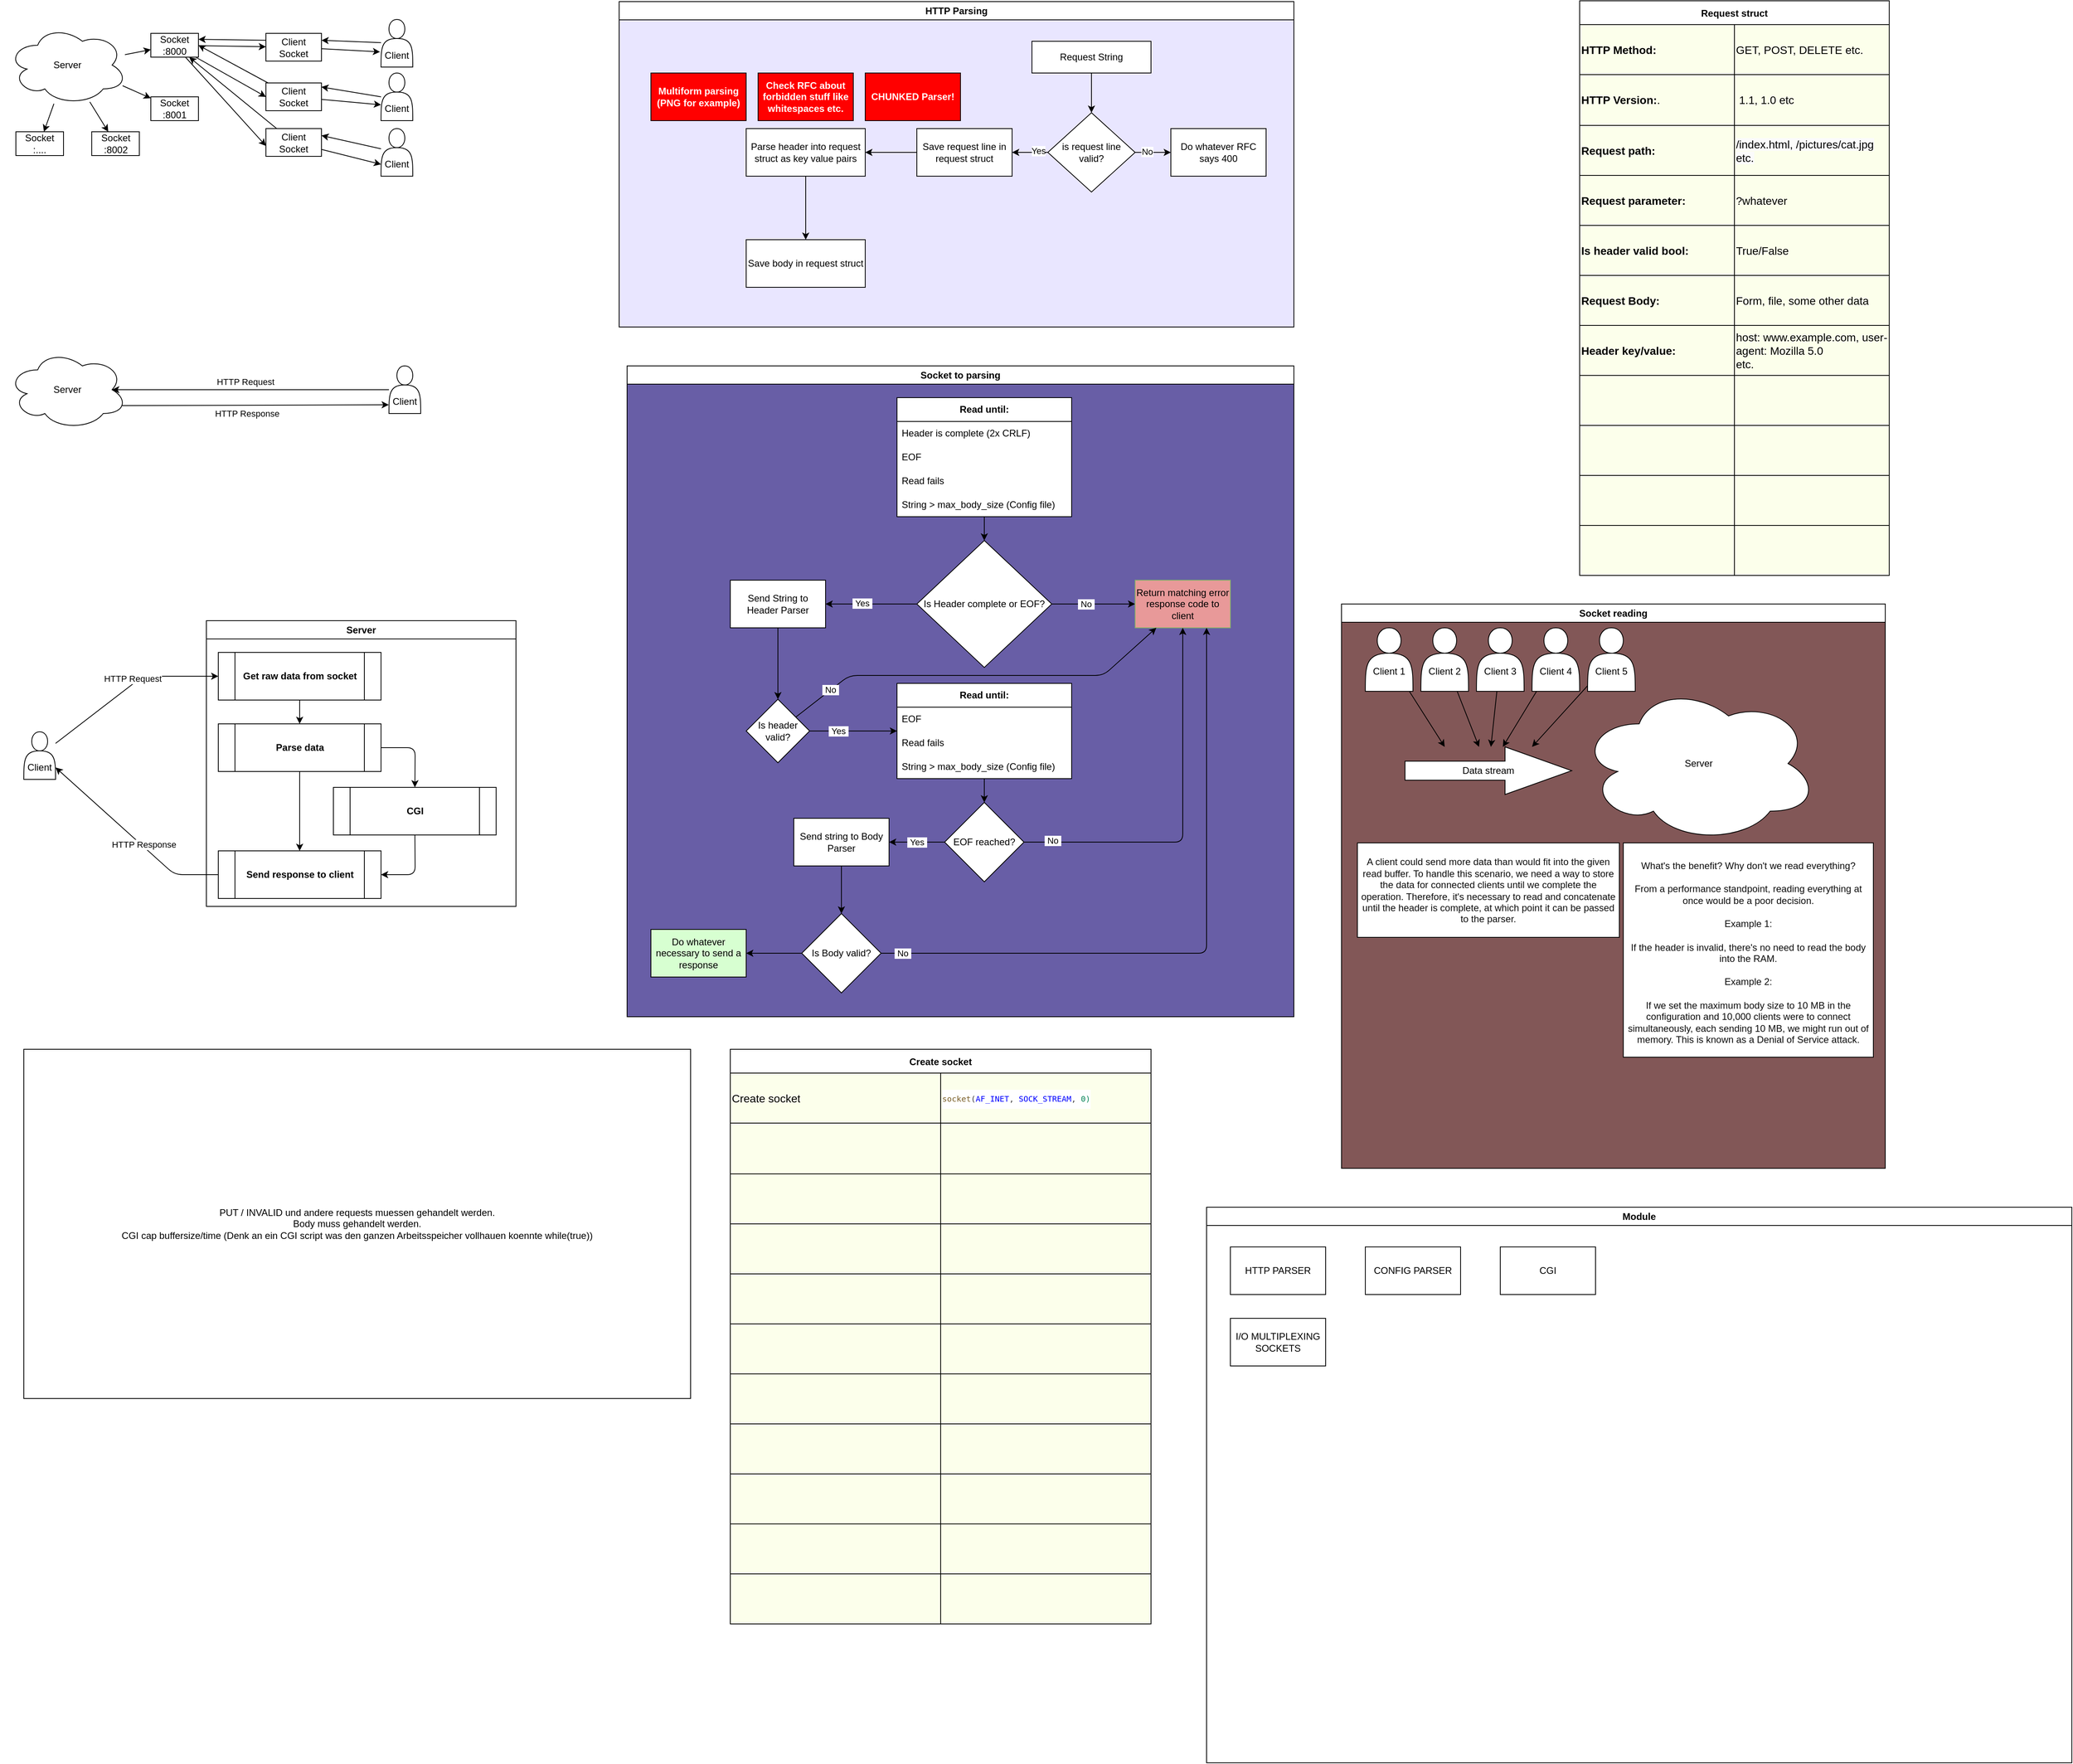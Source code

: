 <mxfile>
    <diagram id="tm-Q9Mv3Nz5z3LRHxRc2" name="Page-1">
        <mxGraphModel dx="5065" dy="2835" grid="1" gridSize="10" guides="1" tooltips="1" connect="1" arrows="1" fold="1" page="1" pageScale="1" pageWidth="850" pageHeight="1100" math="0" shadow="0">
            <root>
                <mxCell id="0"/>
                <mxCell id="1" parent="0"/>
                <mxCell id="5" value="" style="edgeStyle=none;html=1;" parent="1" source="2" target="4" edge="1">
                    <mxGeometry relative="1" as="geometry"/>
                </mxCell>
                <mxCell id="2" value="Server" style="ellipse;shape=cloud;whiteSpace=wrap;html=1;" parent="1" vertex="1">
                    <mxGeometry x="90" y="-979" width="150" height="100" as="geometry"/>
                </mxCell>
                <mxCell id="7" value="" style="edgeStyle=none;html=1;" parent="1" source="4" target="6" edge="1">
                    <mxGeometry relative="1" as="geometry"/>
                </mxCell>
                <mxCell id="22" style="edgeStyle=none;html=1;entryX=0;entryY=0.5;entryDx=0;entryDy=0;" parent="1" source="4" target="12" edge="1">
                    <mxGeometry relative="1" as="geometry"/>
                </mxCell>
                <mxCell id="23" style="edgeStyle=none;html=1;entryX=0.001;entryY=0.625;entryDx=0;entryDy=0;entryPerimeter=0;" parent="1" source="4" target="15" edge="1">
                    <mxGeometry relative="1" as="geometry"/>
                </mxCell>
                <mxCell id="4" value="Socket&lt;br&gt;:8000" style="whiteSpace=wrap;html=1;" parent="1" vertex="1">
                    <mxGeometry x="270" y="-969" width="60" height="30" as="geometry"/>
                </mxCell>
                <mxCell id="20" style="edgeStyle=none;html=1;entryX=1;entryY=0.25;entryDx=0;entryDy=0;exitX=0;exitY=0.25;exitDx=0;exitDy=0;" parent="1" source="6" target="4" edge="1">
                    <mxGeometry relative="1" as="geometry"/>
                </mxCell>
                <mxCell id="24" style="edgeStyle=none;html=1;entryX=-0.032;entryY=0.681;entryDx=0;entryDy=0;entryPerimeter=0;" parent="1" source="6" target="10" edge="1">
                    <mxGeometry relative="1" as="geometry"/>
                </mxCell>
                <mxCell id="6" value="Client Socket" style="whiteSpace=wrap;html=1;" parent="1" vertex="1">
                    <mxGeometry x="415" y="-969" width="70" height="35" as="geometry"/>
                </mxCell>
                <mxCell id="11" style="edgeStyle=none;html=1;entryX=1;entryY=0.25;entryDx=0;entryDy=0;" parent="1" source="10" target="6" edge="1">
                    <mxGeometry relative="1" as="geometry"/>
                </mxCell>
                <mxCell id="10" value="&lt;br&gt;&lt;br&gt;Client" style="shape=actor;whiteSpace=wrap;html=1;" parent="1" vertex="1">
                    <mxGeometry x="560" y="-986.5" width="40" height="60" as="geometry"/>
                </mxCell>
                <mxCell id="18" style="edgeStyle=none;html=1;entryX=1;entryY=0.5;entryDx=0;entryDy=0;" parent="1" source="12" target="4" edge="1">
                    <mxGeometry relative="1" as="geometry"/>
                </mxCell>
                <mxCell id="25" value="" style="edgeStyle=none;html=1;entryX=0;entryY=0.667;entryDx=0;entryDy=0;entryPerimeter=0;" parent="1" source="12" target="14" edge="1">
                    <mxGeometry relative="1" as="geometry"/>
                </mxCell>
                <mxCell id="12" value="Client Socket" style="whiteSpace=wrap;html=1;" parent="1" vertex="1">
                    <mxGeometry x="415" y="-906.5" width="70" height="35" as="geometry"/>
                </mxCell>
                <mxCell id="13" style="edgeStyle=none;html=1;entryX=0.997;entryY=0.144;entryDx=0;entryDy=0;entryPerimeter=0;" parent="1" target="12" edge="1">
                    <mxGeometry relative="1" as="geometry">
                        <mxPoint x="560" y="-889" as="sourcePoint"/>
                    </mxGeometry>
                </mxCell>
                <mxCell id="14" value="&lt;br&gt;&lt;br&gt;Client" style="shape=actor;whiteSpace=wrap;html=1;" parent="1" vertex="1">
                    <mxGeometry x="560" y="-919" width="40" height="60" as="geometry"/>
                </mxCell>
                <mxCell id="19" style="edgeStyle=none;html=1;" parent="1" source="15" target="4" edge="1">
                    <mxGeometry relative="1" as="geometry"/>
                </mxCell>
                <mxCell id="26" style="edgeStyle=none;html=1;entryX=0;entryY=0.75;entryDx=0;entryDy=0;" parent="1" source="15" target="17" edge="1">
                    <mxGeometry relative="1" as="geometry"/>
                </mxCell>
                <mxCell id="15" value="Client Socket" style="whiteSpace=wrap;html=1;" parent="1" vertex="1">
                    <mxGeometry x="415" y="-849" width="70" height="35" as="geometry"/>
                </mxCell>
                <mxCell id="16" style="edgeStyle=none;html=1;entryX=1;entryY=0.25;entryDx=0;entryDy=0;" parent="1" source="17" target="15" edge="1">
                    <mxGeometry relative="1" as="geometry"/>
                </mxCell>
                <mxCell id="17" value="&lt;br&gt;&lt;br&gt;Client" style="shape=actor;whiteSpace=wrap;html=1;" parent="1" vertex="1">
                    <mxGeometry x="560" y="-849" width="40" height="60" as="geometry"/>
                </mxCell>
                <mxCell id="27" value="" style="edgeStyle=none;html=1;exitX=0.963;exitY=0.76;exitDx=0;exitDy=0;exitPerimeter=0;" parent="1" source="2" target="28" edge="1">
                    <mxGeometry relative="1" as="geometry">
                        <mxPoint x="239.999" y="-895.982" as="sourcePoint"/>
                    </mxGeometry>
                </mxCell>
                <mxCell id="28" value="Socket&lt;br&gt;:8001" style="whiteSpace=wrap;html=1;" parent="1" vertex="1">
                    <mxGeometry x="270" y="-889" width="60" height="30" as="geometry"/>
                </mxCell>
                <mxCell id="29" value="" style="edgeStyle=none;html=1;" parent="1" source="2" target="30" edge="1">
                    <mxGeometry relative="1" as="geometry">
                        <mxPoint x="160.0" y="-859" as="sourcePoint"/>
                    </mxGeometry>
                </mxCell>
                <mxCell id="30" value="Socket&lt;br&gt;:8002" style="whiteSpace=wrap;html=1;" parent="1" vertex="1">
                    <mxGeometry x="195.55" y="-845" width="60" height="30" as="geometry"/>
                </mxCell>
                <mxCell id="31" value="" style="edgeStyle=none;html=1;" parent="1" source="2" target="32" edge="1">
                    <mxGeometry relative="1" as="geometry">
                        <mxPoint x="110.002" y="-881.634" as="sourcePoint"/>
                    </mxGeometry>
                </mxCell>
                <mxCell id="32" value="Socket&lt;br&gt;:...." style="whiteSpace=wrap;html=1;" parent="1" vertex="1">
                    <mxGeometry x="100.0" y="-845" width="60" height="30" as="geometry"/>
                </mxCell>
                <mxCell id="35" style="edgeStyle=none;html=1;exitX=0.96;exitY=0.7;exitDx=0;exitDy=0;exitPerimeter=0;entryX=-0.006;entryY=0.817;entryDx=0;entryDy=0;entryPerimeter=0;" parent="1" source="33" target="34" edge="1">
                    <mxGeometry relative="1" as="geometry"/>
                </mxCell>
                <mxCell id="37" value="HTTP Response" style="edgeLabel;html=1;align=center;verticalAlign=middle;resizable=0;points=[];" parent="35" vertex="1" connectable="0">
                    <mxGeometry x="-0.242" y="-1" relative="1" as="geometry">
                        <mxPoint x="29" y="9" as="offset"/>
                    </mxGeometry>
                </mxCell>
                <mxCell id="33" value="Server" style="ellipse;shape=cloud;whiteSpace=wrap;html=1;" parent="1" vertex="1">
                    <mxGeometry x="90" y="-570" width="150" height="100" as="geometry"/>
                </mxCell>
                <mxCell id="36" style="edgeStyle=none;html=1;entryX=0.875;entryY=0.5;entryDx=0;entryDy=0;entryPerimeter=0;" parent="1" source="34" target="33" edge="1">
                    <mxGeometry relative="1" as="geometry">
                        <mxPoint x="250" y="-480" as="targetPoint"/>
                    </mxGeometry>
                </mxCell>
                <mxCell id="38" value="HTTP Request" style="edgeLabel;html=1;align=center;verticalAlign=middle;resizable=0;points=[];" parent="36" vertex="1" connectable="0">
                    <mxGeometry x="0.038" y="-1" relative="1" as="geometry">
                        <mxPoint y="-9" as="offset"/>
                    </mxGeometry>
                </mxCell>
                <mxCell id="34" value="&lt;br&gt;&lt;br&gt;Client" style="shape=actor;whiteSpace=wrap;html=1;" parent="1" vertex="1">
                    <mxGeometry x="570" y="-550" width="40" height="60" as="geometry"/>
                </mxCell>
                <mxCell id="39" value="" style="shape=image;verticalLabelPosition=bottom;labelBackgroundColor=default;verticalAlign=top;aspect=fixed;imageAspect=0;image=https://miro.medium.com/v2/resize:fit:700/1*5QCrgA5LoA8AKR30ce6x5A.png;" parent="1" vertex="1">
                    <mxGeometry x="84.15" y="-449" width="245.85" height="165" as="geometry"/>
                </mxCell>
                <mxCell id="40" value="" style="shape=image;verticalLabelPosition=bottom;labelBackgroundColor=default;verticalAlign=top;aspect=fixed;imageAspect=0;image=https://miro.medium.com/v2/resize:fit:700/1*Yqq-60D9mD4NVuhFd4IoFg.png;" parent="1" vertex="1">
                    <mxGeometry x="80" y="-739" width="275.49" height="169" as="geometry"/>
                </mxCell>
                <mxCell id="41" value="&lt;br&gt;&lt;br&gt;Client" style="shape=actor;whiteSpace=wrap;html=1;" parent="1" vertex="1">
                    <mxGeometry x="110" y="-89" width="40" height="60" as="geometry"/>
                </mxCell>
                <mxCell id="43" style="edgeStyle=none;html=1;" parent="1" source="41" target="52" edge="1">
                    <mxGeometry relative="1" as="geometry">
                        <mxPoint x="584.15" y="-169" as="targetPoint"/>
                        <mxPoint x="932.9" y="-169" as="sourcePoint"/>
                        <Array as="points">
                            <mxPoint x="260" y="-159"/>
                        </Array>
                    </mxGeometry>
                </mxCell>
                <mxCell id="44" value="HTTP Request" style="edgeLabel;html=1;align=center;verticalAlign=middle;resizable=0;points=[];" parent="43" connectable="0" vertex="1">
                    <mxGeometry x="0.038" y="-1" relative="1" as="geometry">
                        <mxPoint y="-9" as="offset"/>
                    </mxGeometry>
                </mxCell>
                <mxCell id="69" style="edgeStyle=none;html=1;entryX=1;entryY=0.75;entryDx=0;entryDy=0;" parent="1" source="55" target="41" edge="1">
                    <mxGeometry relative="1" as="geometry">
                        <mxPoint x="410" y="-44" as="sourcePoint"/>
                        <Array as="points">
                            <mxPoint x="300" y="91"/>
                        </Array>
                    </mxGeometry>
                </mxCell>
                <mxCell id="88" value="HTTP Response" style="edgeLabel;html=1;align=center;verticalAlign=middle;resizable=0;points=[];" parent="69" connectable="0" vertex="1">
                    <mxGeometry x="-0.147" y="-2" relative="1" as="geometry">
                        <mxPoint as="offset"/>
                    </mxGeometry>
                </mxCell>
                <mxCell id="45" value="Server" style="swimlane;whiteSpace=wrap;html=1;" parent="1" vertex="1">
                    <mxGeometry x="340" y="-229" width="390" height="360" as="geometry">
                        <mxRectangle x="280" y="780" width="50" height="30" as="alternateBounds"/>
                    </mxGeometry>
                </mxCell>
                <mxCell id="54" value="" style="edgeStyle=none;html=1;" parent="45" source="52" target="53" edge="1">
                    <mxGeometry relative="1" as="geometry"/>
                </mxCell>
                <mxCell id="52" value="&lt;span style=&quot;font-weight: 700;&quot;&gt;Get raw data from socket&lt;/span&gt;" style="shape=process;whiteSpace=wrap;html=1;backgroundOutline=1;" parent="45" vertex="1">
                    <mxGeometry x="15" y="40" width="205" height="60" as="geometry"/>
                </mxCell>
                <mxCell id="66" style="edgeStyle=none;html=1;" parent="45" source="53" target="61" edge="1">
                    <mxGeometry relative="1" as="geometry">
                        <Array as="points">
                            <mxPoint x="263" y="160"/>
                        </Array>
                    </mxGeometry>
                </mxCell>
                <mxCell id="68" style="edgeStyle=none;html=1;" parent="45" source="53" target="55" edge="1">
                    <mxGeometry relative="1" as="geometry"/>
                </mxCell>
                <mxCell id="53" value="Parse data" style="shape=process;whiteSpace=wrap;html=1;backgroundOutline=1;fontStyle=1" parent="45" vertex="1">
                    <mxGeometry x="15" y="130" width="205" height="60" as="geometry"/>
                </mxCell>
                <mxCell id="55" value="Send response to client" style="shape=process;whiteSpace=wrap;html=1;backgroundOutline=1;fontStyle=1" parent="45" vertex="1">
                    <mxGeometry x="15" y="290" width="205" height="60" as="geometry"/>
                </mxCell>
                <mxCell id="67" style="edgeStyle=none;html=1;" parent="45" source="61" target="55" edge="1">
                    <mxGeometry relative="1" as="geometry">
                        <Array as="points">
                            <mxPoint x="263" y="320"/>
                        </Array>
                    </mxGeometry>
                </mxCell>
                <mxCell id="61" value="CGI" style="shape=process;whiteSpace=wrap;html=1;backgroundOutline=1;fontStyle=1" parent="45" vertex="1">
                    <mxGeometry x="160" y="210" width="205" height="60" as="geometry"/>
                </mxCell>
                <mxCell id="89" value="HTTP Parsing" style="swimlane;whiteSpace=wrap;html=1;fillColor=default;rounded=0;gradientColor=none;swimlaneFillColor=#E9E6FF;" parent="1" vertex="1">
                    <mxGeometry x="860" y="-1009" width="850" height="410" as="geometry"/>
                </mxCell>
                <mxCell id="94" value="" style="edgeStyle=none;html=1;" parent="89" source="90" target="93" edge="1">
                    <mxGeometry relative="1" as="geometry"/>
                </mxCell>
                <mxCell id="90" value="Request String" style="rounded=0;whiteSpace=wrap;html=1;fillColor=default;gradientColor=none;" parent="89" vertex="1">
                    <mxGeometry x="520" y="50" width="150" height="40" as="geometry"/>
                </mxCell>
                <mxCell id="96" value="" style="edgeStyle=none;html=1;" parent="89" source="93" target="95" edge="1">
                    <mxGeometry relative="1" as="geometry"/>
                </mxCell>
                <mxCell id="100" value="Yes" style="edgeLabel;html=1;align=center;verticalAlign=middle;resizable=0;points=[];" parent="96" connectable="0" vertex="1">
                    <mxGeometry x="-0.444" y="-2" relative="1" as="geometry">
                        <mxPoint as="offset"/>
                    </mxGeometry>
                </mxCell>
                <mxCell id="99" value="" style="edgeStyle=none;html=1;" parent="89" source="93" target="98" edge="1">
                    <mxGeometry relative="1" as="geometry"/>
                </mxCell>
                <mxCell id="101" value="No" style="edgeLabel;html=1;align=center;verticalAlign=middle;resizable=0;points=[];" parent="99" connectable="0" vertex="1">
                    <mxGeometry x="-0.356" y="1" relative="1" as="geometry">
                        <mxPoint as="offset"/>
                    </mxGeometry>
                </mxCell>
                <mxCell id="93" value="is request line valid?" style="rhombus;whiteSpace=wrap;html=1;rounded=0;gradientColor=none;" parent="89" vertex="1">
                    <mxGeometry x="540" y="140" width="110" height="100" as="geometry"/>
                </mxCell>
                <mxCell id="109" value="" style="edgeStyle=none;html=1;" parent="89" source="95" target="108" edge="1">
                    <mxGeometry relative="1" as="geometry"/>
                </mxCell>
                <mxCell id="95" value="Save request line in request struct" style="whiteSpace=wrap;html=1;rounded=0;gradientColor=none;" parent="89" vertex="1">
                    <mxGeometry x="375" y="160" width="120" height="60" as="geometry"/>
                </mxCell>
                <mxCell id="98" value="Do whatever RFC says 400" style="whiteSpace=wrap;html=1;rounded=0;gradientColor=none;" parent="89" vertex="1">
                    <mxGeometry x="695" y="160" width="120" height="60" as="geometry"/>
                </mxCell>
                <mxCell id="113" value="" style="edgeStyle=none;html=1;fontColor=#FFFFFF;" parent="89" source="108" target="112" edge="1">
                    <mxGeometry relative="1" as="geometry"/>
                </mxCell>
                <mxCell id="108" value="Parse header into request struct as key value pairs" style="whiteSpace=wrap;html=1;rounded=0;gradientColor=none;" parent="89" vertex="1">
                    <mxGeometry x="160" y="160" width="150" height="60" as="geometry"/>
                </mxCell>
                <mxCell id="111" value="Check RFC about forbidden stuff like whitespaces etc." style="rounded=0;whiteSpace=wrap;html=1;fillColor=#FF0000;gradientColor=none;fontColor=#FFFFFF;fontStyle=1" parent="89" vertex="1">
                    <mxGeometry x="175" y="90" width="120" height="60" as="geometry"/>
                </mxCell>
                <mxCell id="112" value="Save body in request struct" style="whiteSpace=wrap;html=1;rounded=0;gradientColor=none;" parent="89" vertex="1">
                    <mxGeometry x="160" y="300" width="150" height="60" as="geometry"/>
                </mxCell>
                <mxCell id="156" value="CHUNKED Parser!" style="rounded=0;whiteSpace=wrap;html=1;fillColor=#FF0000;gradientColor=none;fontColor=#FFFFFF;fontStyle=1" parent="89" vertex="1">
                    <mxGeometry x="310" y="90" width="120" height="60" as="geometry"/>
                </mxCell>
                <mxCell id="195" value="Multiform parsing (PNG for example)" style="rounded=0;whiteSpace=wrap;html=1;fillColor=#FF0000;gradientColor=none;fontColor=#FFFFFF;fontStyle=1" parent="89" vertex="1">
                    <mxGeometry x="40" y="90" width="120" height="60" as="geometry"/>
                </mxCell>
                <mxCell id="116" value="Request struct" style="shape=table;startSize=30;container=1;collapsible=0;childLayout=tableLayout;fontStyle=1;align=center;rounded=0;strokeColor=default;fontColor=#000000;fillColor=#FFFFFF;gradientColor=none;swimlaneFillColor=#FCFFEB;" parent="1" vertex="1">
                    <mxGeometry x="2070" y="-1010" width="390" height="724" as="geometry"/>
                </mxCell>
                <mxCell id="117" value="" style="shape=tableRow;horizontal=0;startSize=0;swimlaneHead=0;swimlaneBody=0;top=0;left=0;bottom=0;right=0;collapsible=0;dropTarget=0;fillColor=none;points=[[0,0.5],[1,0.5]];portConstraint=eastwest;rounded=0;strokeColor=default;fontColor=#FFFFFF;" parent="116" vertex="1">
                    <mxGeometry y="30" width="390" height="63" as="geometry"/>
                </mxCell>
                <mxCell id="118" value="&lt;span style=&quot;color: rgb(0, 0, 0); font-weight: 700; font-size: 14px;&quot;&gt;HTTP Method:&lt;/span&gt;" style="shape=partialRectangle;html=1;whiteSpace=wrap;connectable=0;fillColor=none;top=0;left=0;bottom=0;right=0;overflow=hidden;rounded=0;strokeColor=default;fontColor=#FFFFFF;align=left;fontSize=14;" parent="117" vertex="1">
                    <mxGeometry width="195" height="63" as="geometry">
                        <mxRectangle width="195" height="63" as="alternateBounds"/>
                    </mxGeometry>
                </mxCell>
                <mxCell id="119" value="&lt;span style=&quot;color: rgb(0, 0, 0); font-size: 14px;&quot;&gt;GET, POST, DELETE etc.&lt;/span&gt;" style="shape=partialRectangle;html=1;whiteSpace=wrap;connectable=0;fillColor=none;top=0;left=0;bottom=0;right=0;overflow=hidden;rounded=0;strokeColor=default;fontColor=#FFFFFF;align=left;fontSize=14;" parent="117" vertex="1">
                    <mxGeometry x="195" width="195" height="63" as="geometry">
                        <mxRectangle width="195" height="63" as="alternateBounds"/>
                    </mxGeometry>
                </mxCell>
                <mxCell id="121" value="" style="shape=tableRow;horizontal=0;startSize=0;swimlaneHead=0;swimlaneBody=0;top=0;left=0;bottom=0;right=0;collapsible=0;dropTarget=0;fillColor=none;points=[[0,0.5],[1,0.5]];portConstraint=eastwest;rounded=0;strokeColor=default;fontColor=#FFFFFF;" parent="116" vertex="1">
                    <mxGeometry y="93" width="390" height="64" as="geometry"/>
                </mxCell>
                <mxCell id="122" value="&lt;span style=&quot;color: rgb(0, 0, 0); font-weight: 700; font-size: 14px;&quot;&gt;HTTP Version:&lt;/span&gt;&lt;span style=&quot;border-color: var(--border-color); color: rgb(0, 0, 0); font-size: 14px;&quot;&gt;.&lt;/span&gt;" style="shape=partialRectangle;html=1;whiteSpace=wrap;connectable=0;fillColor=none;top=0;left=0;bottom=0;right=0;overflow=hidden;rounded=0;strokeColor=default;fontColor=#FFFFFF;align=left;fontSize=14;" parent="121" vertex="1">
                    <mxGeometry width="195" height="64" as="geometry">
                        <mxRectangle width="195" height="64" as="alternateBounds"/>
                    </mxGeometry>
                </mxCell>
                <mxCell id="123" value="&lt;span style=&quot;border-color: var(--border-color); color: rgb(0, 0, 0); font-weight: 700; font-size: 14px;&quot;&gt;&amp;nbsp;&lt;/span&gt;&lt;span style=&quot;border-color: var(--border-color); color: rgb(0, 0, 0); font-size: 14px;&quot;&gt;1.1, 1.0 etc&lt;/span&gt;" style="shape=partialRectangle;html=1;whiteSpace=wrap;connectable=0;fillColor=none;top=0;left=0;bottom=0;right=0;overflow=hidden;rounded=0;strokeColor=default;fontColor=#FFFFFF;align=left;fontSize=14;" parent="121" vertex="1">
                    <mxGeometry x="195" width="195" height="64" as="geometry">
                        <mxRectangle width="195" height="64" as="alternateBounds"/>
                    </mxGeometry>
                </mxCell>
                <mxCell id="125" value="" style="shape=tableRow;horizontal=0;startSize=0;swimlaneHead=0;swimlaneBody=0;top=0;left=0;bottom=0;right=0;collapsible=0;dropTarget=0;fillColor=none;points=[[0,0.5],[1,0.5]];portConstraint=eastwest;rounded=0;strokeColor=default;fontColor=#FFFFFF;" parent="116" vertex="1">
                    <mxGeometry y="157" width="390" height="63" as="geometry"/>
                </mxCell>
                <mxCell id="126" value="&lt;span style=&quot;color: rgb(0, 0, 0); font-weight: 700; font-size: 14px;&quot;&gt;Request path:&lt;/span&gt;" style="shape=partialRectangle;html=1;whiteSpace=wrap;connectable=0;fillColor=none;top=0;left=0;bottom=0;right=0;overflow=hidden;rounded=0;strokeColor=default;fontColor=#FFFFFF;align=left;fontSize=14;" parent="125" vertex="1">
                    <mxGeometry width="195" height="63" as="geometry">
                        <mxRectangle width="195" height="63" as="alternateBounds"/>
                    </mxGeometry>
                </mxCell>
                <mxCell id="127" value="&lt;span style=&quot;color: rgb(0, 0, 0); font-family: Helvetica; font-size: 14px; font-style: normal; font-variant-ligatures: normal; font-variant-caps: normal; font-weight: 400; letter-spacing: normal; orphans: 2; text-indent: 0px; text-transform: none; widows: 2; word-spacing: 0px; -webkit-text-stroke-width: 0px; background-color: rgb(251, 251, 251); text-decoration-thickness: initial; text-decoration-style: initial; text-decoration-color: initial; float: none; display: inline !important;&quot;&gt;/index.html, /pictures/cat.jpg etc.&lt;/span&gt;" style="shape=partialRectangle;html=1;whiteSpace=wrap;connectable=0;fillColor=none;top=0;left=0;bottom=0;right=0;overflow=hidden;rounded=0;strokeColor=default;fontColor=#FFFFFF;align=left;fontSize=14;" parent="125" vertex="1">
                    <mxGeometry x="195" width="195" height="63" as="geometry">
                        <mxRectangle width="195" height="63" as="alternateBounds"/>
                    </mxGeometry>
                </mxCell>
                <mxCell id="138" style="shape=tableRow;horizontal=0;startSize=0;swimlaneHead=0;swimlaneBody=0;top=0;left=0;bottom=0;right=0;collapsible=0;dropTarget=0;fillColor=none;points=[[0,0.5],[1,0.5]];portConstraint=eastwest;rounded=0;strokeColor=default;fontColor=#FFFFFF;" parent="116" vertex="1">
                    <mxGeometry y="220" width="390" height="63" as="geometry"/>
                </mxCell>
                <mxCell id="139" value="Request parameter:" style="shape=partialRectangle;html=1;whiteSpace=wrap;connectable=0;fillColor=none;top=0;left=0;bottom=0;right=0;overflow=hidden;rounded=0;strokeColor=default;fontColor=#000000;align=left;fontSize=14;fontStyle=1" parent="138" vertex="1">
                    <mxGeometry width="195" height="63" as="geometry">
                        <mxRectangle width="195" height="63" as="alternateBounds"/>
                    </mxGeometry>
                </mxCell>
                <mxCell id="140" value="?whatever" style="shape=partialRectangle;html=1;whiteSpace=wrap;connectable=0;fillColor=none;top=0;left=0;bottom=0;right=0;overflow=hidden;rounded=0;strokeColor=default;fontColor=#000000;align=left;fontSize=14;" parent="138" vertex="1">
                    <mxGeometry x="195" width="195" height="63" as="geometry">
                        <mxRectangle width="195" height="63" as="alternateBounds"/>
                    </mxGeometry>
                </mxCell>
                <mxCell id="135" style="shape=tableRow;horizontal=0;startSize=0;swimlaneHead=0;swimlaneBody=0;top=0;left=0;bottom=0;right=0;collapsible=0;dropTarget=0;fillColor=none;points=[[0,0.5],[1,0.5]];portConstraint=eastwest;rounded=0;strokeColor=default;fontColor=#FFFFFF;" parent="116" vertex="1">
                    <mxGeometry y="283" width="390" height="63" as="geometry"/>
                </mxCell>
                <mxCell id="136" value="Is header valid bool:" style="shape=partialRectangle;html=1;whiteSpace=wrap;connectable=0;fillColor=none;top=0;left=0;bottom=0;right=0;overflow=hidden;rounded=0;strokeColor=default;fontColor=#000000;align=left;fontSize=14;fontStyle=1" parent="135" vertex="1">
                    <mxGeometry width="195" height="63" as="geometry">
                        <mxRectangle width="195" height="63" as="alternateBounds"/>
                    </mxGeometry>
                </mxCell>
                <mxCell id="137" value="True/False" style="shape=partialRectangle;html=1;whiteSpace=wrap;connectable=0;fillColor=none;top=0;left=0;bottom=0;right=0;overflow=hidden;rounded=0;strokeColor=default;fontColor=#000000;align=left;fontSize=14;" parent="135" vertex="1">
                    <mxGeometry x="195" width="195" height="63" as="geometry">
                        <mxRectangle width="195" height="63" as="alternateBounds"/>
                    </mxGeometry>
                </mxCell>
                <mxCell id="132" style="shape=tableRow;horizontal=0;startSize=0;swimlaneHead=0;swimlaneBody=0;top=0;left=0;bottom=0;right=0;collapsible=0;dropTarget=0;fillColor=none;points=[[0,0.5],[1,0.5]];portConstraint=eastwest;rounded=0;strokeColor=default;fontColor=#FFFFFF;" parent="116" vertex="1">
                    <mxGeometry y="346" width="390" height="63" as="geometry"/>
                </mxCell>
                <mxCell id="133" value="Request Body:" style="shape=partialRectangle;html=1;whiteSpace=wrap;connectable=0;fillColor=none;top=0;left=0;bottom=0;right=0;overflow=hidden;rounded=0;strokeColor=default;fontColor=#000000;align=left;fontSize=14;fontStyle=1" parent="132" vertex="1">
                    <mxGeometry width="195" height="63" as="geometry">
                        <mxRectangle width="195" height="63" as="alternateBounds"/>
                    </mxGeometry>
                </mxCell>
                <mxCell id="134" value="Form, file, some other data" style="shape=partialRectangle;html=1;whiteSpace=wrap;connectable=0;fillColor=none;top=0;left=0;bottom=0;right=0;overflow=hidden;rounded=0;strokeColor=default;fontColor=#000000;align=left;fontSize=14;" parent="132" vertex="1">
                    <mxGeometry x="195" width="195" height="63" as="geometry">
                        <mxRectangle width="195" height="63" as="alternateBounds"/>
                    </mxGeometry>
                </mxCell>
                <mxCell id="129" style="shape=tableRow;horizontal=0;startSize=0;swimlaneHead=0;swimlaneBody=0;top=0;left=0;bottom=0;right=0;collapsible=0;dropTarget=0;fillColor=none;points=[[0,0.5],[1,0.5]];portConstraint=eastwest;rounded=0;strokeColor=default;fontColor=#FFFFFF;" parent="116" vertex="1">
                    <mxGeometry y="409" width="390" height="63" as="geometry"/>
                </mxCell>
                <mxCell id="130" value="&lt;b&gt;Header key/value:&lt;/b&gt;" style="shape=partialRectangle;html=1;whiteSpace=wrap;connectable=0;fillColor=none;top=0;left=0;bottom=0;right=0;overflow=hidden;rounded=0;strokeColor=default;fontColor=#000000;align=left;fontSize=14;" parent="129" vertex="1">
                    <mxGeometry width="195" height="63" as="geometry">
                        <mxRectangle width="195" height="63" as="alternateBounds"/>
                    </mxGeometry>
                </mxCell>
                <mxCell id="131" value="host: www.example.com, user-agent: Mozilla 5.0&lt;br&gt;etc." style="shape=partialRectangle;html=1;whiteSpace=wrap;connectable=0;fillColor=none;top=0;left=0;bottom=0;right=0;overflow=hidden;rounded=0;strokeColor=default;fontColor=#000000;align=left;fontSize=14;" parent="129" vertex="1">
                    <mxGeometry x="195" width="195" height="63" as="geometry">
                        <mxRectangle width="195" height="63" as="alternateBounds"/>
                    </mxGeometry>
                </mxCell>
                <mxCell id="150" style="shape=tableRow;horizontal=0;startSize=0;swimlaneHead=0;swimlaneBody=0;top=0;left=0;bottom=0;right=0;collapsible=0;dropTarget=0;fillColor=none;points=[[0,0.5],[1,0.5]];portConstraint=eastwest;rounded=0;strokeColor=default;fontColor=#FFFFFF;" parent="116" vertex="1">
                    <mxGeometry y="472" width="390" height="63" as="geometry"/>
                </mxCell>
                <mxCell id="151" style="shape=partialRectangle;html=1;whiteSpace=wrap;connectable=0;fillColor=none;top=0;left=0;bottom=0;right=0;overflow=hidden;rounded=0;strokeColor=default;fontColor=#FFFFFF;align=left;fontSize=14;" parent="150" vertex="1">
                    <mxGeometry width="195" height="63" as="geometry">
                        <mxRectangle width="195" height="63" as="alternateBounds"/>
                    </mxGeometry>
                </mxCell>
                <mxCell id="152" style="shape=partialRectangle;html=1;whiteSpace=wrap;connectable=0;fillColor=none;top=0;left=0;bottom=0;right=0;overflow=hidden;rounded=0;strokeColor=default;fontColor=#FFFFFF;align=left;fontSize=14;" parent="150" vertex="1">
                    <mxGeometry x="195" width="195" height="63" as="geometry">
                        <mxRectangle width="195" height="63" as="alternateBounds"/>
                    </mxGeometry>
                </mxCell>
                <mxCell id="141" style="shape=tableRow;horizontal=0;startSize=0;swimlaneHead=0;swimlaneBody=0;top=0;left=0;bottom=0;right=0;collapsible=0;dropTarget=0;fillColor=none;points=[[0,0.5],[1,0.5]];portConstraint=eastwest;rounded=0;strokeColor=default;fontColor=#FFFFFF;" parent="116" vertex="1">
                    <mxGeometry y="535" width="390" height="63" as="geometry"/>
                </mxCell>
                <mxCell id="142" style="shape=partialRectangle;html=1;whiteSpace=wrap;connectable=0;fillColor=none;top=0;left=0;bottom=0;right=0;overflow=hidden;rounded=0;strokeColor=default;fontColor=#000000;align=left;fontSize=14;" parent="141" vertex="1">
                    <mxGeometry width="195" height="63" as="geometry">
                        <mxRectangle width="195" height="63" as="alternateBounds"/>
                    </mxGeometry>
                </mxCell>
                <mxCell id="143" style="shape=partialRectangle;html=1;whiteSpace=wrap;connectable=0;fillColor=none;top=0;left=0;bottom=0;right=0;overflow=hidden;rounded=0;strokeColor=default;fontColor=#000000;align=left;fontSize=14;" parent="141" vertex="1">
                    <mxGeometry x="195" width="195" height="63" as="geometry">
                        <mxRectangle width="195" height="63" as="alternateBounds"/>
                    </mxGeometry>
                </mxCell>
                <mxCell id="144" style="shape=tableRow;horizontal=0;startSize=0;swimlaneHead=0;swimlaneBody=0;top=0;left=0;bottom=0;right=0;collapsible=0;dropTarget=0;fillColor=none;points=[[0,0.5],[1,0.5]];portConstraint=eastwest;rounded=0;strokeColor=default;fontColor=#FFFFFF;" parent="116" vertex="1">
                    <mxGeometry y="598" width="390" height="63" as="geometry"/>
                </mxCell>
                <mxCell id="145" style="shape=partialRectangle;html=1;whiteSpace=wrap;connectable=0;fillColor=none;top=0;left=0;bottom=0;right=0;overflow=hidden;rounded=0;strokeColor=default;fontColor=#000000;align=left;fontSize=14;" parent="144" vertex="1">
                    <mxGeometry width="195" height="63" as="geometry">
                        <mxRectangle width="195" height="63" as="alternateBounds"/>
                    </mxGeometry>
                </mxCell>
                <mxCell id="146" style="shape=partialRectangle;html=1;whiteSpace=wrap;connectable=0;fillColor=none;top=0;left=0;bottom=0;right=0;overflow=hidden;rounded=0;strokeColor=default;fontColor=#000000;align=left;fontSize=14;" parent="144" vertex="1">
                    <mxGeometry x="195" width="195" height="63" as="geometry">
                        <mxRectangle width="195" height="63" as="alternateBounds"/>
                    </mxGeometry>
                </mxCell>
                <mxCell id="147" style="shape=tableRow;horizontal=0;startSize=0;swimlaneHead=0;swimlaneBody=0;top=0;left=0;bottom=0;right=0;collapsible=0;dropTarget=0;fillColor=none;points=[[0,0.5],[1,0.5]];portConstraint=eastwest;rounded=0;strokeColor=default;fontColor=#FFFFFF;" parent="116" vertex="1">
                    <mxGeometry y="661" width="390" height="63" as="geometry"/>
                </mxCell>
                <mxCell id="148" style="shape=partialRectangle;html=1;whiteSpace=wrap;connectable=0;fillColor=none;top=0;left=0;bottom=0;right=0;overflow=hidden;rounded=0;strokeColor=default;fontColor=#000000;align=left;fontSize=14;" parent="147" vertex="1">
                    <mxGeometry width="195" height="63" as="geometry">
                        <mxRectangle width="195" height="63" as="alternateBounds"/>
                    </mxGeometry>
                </mxCell>
                <mxCell id="149" style="shape=partialRectangle;html=1;whiteSpace=wrap;connectable=0;fillColor=none;top=0;left=0;bottom=0;right=0;overflow=hidden;rounded=0;strokeColor=default;fontColor=#000000;align=left;fontSize=14;" parent="147" vertex="1">
                    <mxGeometry x="195" width="195" height="63" as="geometry">
                        <mxRectangle width="195" height="63" as="alternateBounds"/>
                    </mxGeometry>
                </mxCell>
                <mxCell id="153" value="PUT / INVALID und andere requests muessen gehandelt werden.&lt;br&gt;Body muss gehandelt werden.&lt;br&gt;CGI cap buffersize/time (Denk an ein CGI script was den ganzen Arbeitsspeicher vollhauen koennte while(true))" style="rounded=0;whiteSpace=wrap;html=1;" parent="1" vertex="1">
                    <mxGeometry x="110" y="311" width="840" height="440" as="geometry"/>
                </mxCell>
                <mxCell id="161" value="Create socket" style="shape=table;startSize=30;container=1;collapsible=0;childLayout=tableLayout;fontStyle=1;align=center;rounded=0;strokeColor=default;fontColor=#000000;fillColor=#FFFFFF;gradientColor=none;swimlaneFillColor=#FCFFEB;" parent="1" vertex="1">
                    <mxGeometry x="1000" y="311" width="530" height="724" as="geometry"/>
                </mxCell>
                <mxCell id="162" value="" style="shape=tableRow;horizontal=0;startSize=0;swimlaneHead=0;swimlaneBody=0;top=0;left=0;bottom=0;right=0;collapsible=0;dropTarget=0;fillColor=none;points=[[0,0.5],[1,0.5]];portConstraint=eastwest;rounded=0;strokeColor=default;fontColor=#FFFFFF;" parent="161" vertex="1">
                    <mxGeometry y="30" width="530" height="63" as="geometry"/>
                </mxCell>
                <mxCell id="163" value="Create socket" style="shape=partialRectangle;html=1;whiteSpace=wrap;connectable=0;fillColor=none;top=0;left=0;bottom=0;right=0;overflow=hidden;rounded=0;strokeColor=#000000;fontColor=#000000;align=left;fontSize=14;" parent="162" vertex="1">
                    <mxGeometry width="265" height="63" as="geometry">
                        <mxRectangle width="265" height="63" as="alternateBounds"/>
                    </mxGeometry>
                </mxCell>
                <mxCell id="164" value="&lt;div style=&quot;color: rgb(59, 59, 59); background-color: rgb(255, 255, 255); font-family: &amp;quot;Droid Sans Mono&amp;quot;, &amp;quot;monospace&amp;quot;, monospace; line-height: 24px; font-size: 10px;&quot;&gt;&lt;span style=&quot;color: #795e26;&quot;&gt;socket&lt;/span&gt;(&lt;span style=&quot;color: #0000ff;&quot;&gt;AF_INET&lt;/span&gt;, &lt;span style=&quot;color: #0000ff;&quot;&gt;SOCK_STREAM&lt;/span&gt;, &lt;span style=&quot;color: #098658;&quot;&gt;0)&lt;/span&gt;&lt;/div&gt;" style="shape=partialRectangle;html=1;whiteSpace=wrap;connectable=0;fillColor=none;top=0;left=0;bottom=0;right=0;overflow=hidden;rounded=0;strokeColor=#000000;fontColor=#000000;align=left;fontSize=14;" parent="162" vertex="1">
                    <mxGeometry x="265" width="265" height="63" as="geometry">
                        <mxRectangle width="265" height="63" as="alternateBounds"/>
                    </mxGeometry>
                </mxCell>
                <mxCell id="165" value="" style="shape=tableRow;horizontal=0;startSize=0;swimlaneHead=0;swimlaneBody=0;top=0;left=0;bottom=0;right=0;collapsible=0;dropTarget=0;fillColor=none;points=[[0,0.5],[1,0.5]];portConstraint=eastwest;rounded=0;strokeColor=default;fontColor=#FFFFFF;" parent="161" vertex="1">
                    <mxGeometry y="93" width="530" height="64" as="geometry"/>
                </mxCell>
                <mxCell id="166" value="" style="shape=partialRectangle;html=1;whiteSpace=wrap;connectable=0;fillColor=none;top=0;left=0;bottom=0;right=0;overflow=hidden;rounded=0;strokeColor=#000000;fontColor=#000000;align=left;fontSize=14;" parent="165" vertex="1">
                    <mxGeometry width="265" height="64" as="geometry">
                        <mxRectangle width="265" height="64" as="alternateBounds"/>
                    </mxGeometry>
                </mxCell>
                <mxCell id="167" value="" style="shape=partialRectangle;html=1;whiteSpace=wrap;connectable=0;fillColor=none;top=0;left=0;bottom=0;right=0;overflow=hidden;rounded=0;strokeColor=#000000;fontColor=#000000;align=left;fontSize=14;" parent="165" vertex="1">
                    <mxGeometry x="265" width="265" height="64" as="geometry">
                        <mxRectangle width="265" height="64" as="alternateBounds"/>
                    </mxGeometry>
                </mxCell>
                <mxCell id="168" value="" style="shape=tableRow;horizontal=0;startSize=0;swimlaneHead=0;swimlaneBody=0;top=0;left=0;bottom=0;right=0;collapsible=0;dropTarget=0;fillColor=none;points=[[0,0.5],[1,0.5]];portConstraint=eastwest;rounded=0;strokeColor=default;fontColor=#FFFFFF;" parent="161" vertex="1">
                    <mxGeometry y="157" width="530" height="63" as="geometry"/>
                </mxCell>
                <mxCell id="169" value="" style="shape=partialRectangle;html=1;whiteSpace=wrap;connectable=0;fillColor=none;top=0;left=0;bottom=0;right=0;overflow=hidden;rounded=0;strokeColor=#000000;fontColor=#000000;align=left;fontSize=14;" parent="168" vertex="1">
                    <mxGeometry width="265" height="63" as="geometry">
                        <mxRectangle width="265" height="63" as="alternateBounds"/>
                    </mxGeometry>
                </mxCell>
                <mxCell id="170" value="" style="shape=partialRectangle;html=1;whiteSpace=wrap;connectable=0;fillColor=none;top=0;left=0;bottom=0;right=0;overflow=hidden;rounded=0;strokeColor=#000000;fontColor=#000000;align=left;fontSize=14;" parent="168" vertex="1">
                    <mxGeometry x="265" width="265" height="63" as="geometry">
                        <mxRectangle width="265" height="63" as="alternateBounds"/>
                    </mxGeometry>
                </mxCell>
                <mxCell id="171" style="shape=tableRow;horizontal=0;startSize=0;swimlaneHead=0;swimlaneBody=0;top=0;left=0;bottom=0;right=0;collapsible=0;dropTarget=0;fillColor=none;points=[[0,0.5],[1,0.5]];portConstraint=eastwest;rounded=0;strokeColor=default;fontColor=#FFFFFF;" parent="161" vertex="1">
                    <mxGeometry y="220" width="530" height="63" as="geometry"/>
                </mxCell>
                <mxCell id="172" value="" style="shape=partialRectangle;html=1;whiteSpace=wrap;connectable=0;fillColor=none;top=0;left=0;bottom=0;right=0;overflow=hidden;rounded=0;strokeColor=#000000;fontColor=#000000;align=left;fontSize=14;fontStyle=1" parent="171" vertex="1">
                    <mxGeometry width="265" height="63" as="geometry">
                        <mxRectangle width="265" height="63" as="alternateBounds"/>
                    </mxGeometry>
                </mxCell>
                <mxCell id="173" value="" style="shape=partialRectangle;html=1;whiteSpace=wrap;connectable=0;fillColor=none;top=0;left=0;bottom=0;right=0;overflow=hidden;rounded=0;strokeColor=#000000;fontColor=#000000;align=left;fontSize=14;" parent="171" vertex="1">
                    <mxGeometry x="265" width="265" height="63" as="geometry">
                        <mxRectangle width="265" height="63" as="alternateBounds"/>
                    </mxGeometry>
                </mxCell>
                <mxCell id="174" style="shape=tableRow;horizontal=0;startSize=0;swimlaneHead=0;swimlaneBody=0;top=0;left=0;bottom=0;right=0;collapsible=0;dropTarget=0;fillColor=none;points=[[0,0.5],[1,0.5]];portConstraint=eastwest;rounded=0;strokeColor=default;fontColor=#FFFFFF;" parent="161" vertex="1">
                    <mxGeometry y="283" width="530" height="63" as="geometry"/>
                </mxCell>
                <mxCell id="175" value="" style="shape=partialRectangle;html=1;whiteSpace=wrap;connectable=0;fillColor=none;top=0;left=0;bottom=0;right=0;overflow=hidden;rounded=0;strokeColor=#000000;fontColor=#000000;align=left;fontSize=14;fontStyle=1" parent="174" vertex="1">
                    <mxGeometry width="265" height="63" as="geometry">
                        <mxRectangle width="265" height="63" as="alternateBounds"/>
                    </mxGeometry>
                </mxCell>
                <mxCell id="176" value="" style="shape=partialRectangle;html=1;whiteSpace=wrap;connectable=0;fillColor=none;top=0;left=0;bottom=0;right=0;overflow=hidden;rounded=0;strokeColor=#000000;fontColor=#000000;align=left;fontSize=14;" parent="174" vertex="1">
                    <mxGeometry x="265" width="265" height="63" as="geometry">
                        <mxRectangle width="265" height="63" as="alternateBounds"/>
                    </mxGeometry>
                </mxCell>
                <mxCell id="177" style="shape=tableRow;horizontal=0;startSize=0;swimlaneHead=0;swimlaneBody=0;top=0;left=0;bottom=0;right=0;collapsible=0;dropTarget=0;fillColor=none;points=[[0,0.5],[1,0.5]];portConstraint=eastwest;rounded=0;strokeColor=default;fontColor=#FFFFFF;" parent="161" vertex="1">
                    <mxGeometry y="346" width="530" height="63" as="geometry"/>
                </mxCell>
                <mxCell id="178" value="" style="shape=partialRectangle;html=1;whiteSpace=wrap;connectable=0;fillColor=none;top=0;left=0;bottom=0;right=0;overflow=hidden;rounded=0;strokeColor=#000000;fontColor=#000000;align=left;fontSize=14;fontStyle=1" parent="177" vertex="1">
                    <mxGeometry width="265" height="63" as="geometry">
                        <mxRectangle width="265" height="63" as="alternateBounds"/>
                    </mxGeometry>
                </mxCell>
                <mxCell id="179" value="" style="shape=partialRectangle;html=1;whiteSpace=wrap;connectable=0;fillColor=none;top=0;left=0;bottom=0;right=0;overflow=hidden;rounded=0;strokeColor=#000000;fontColor=#000000;align=left;fontSize=14;" parent="177" vertex="1">
                    <mxGeometry x="265" width="265" height="63" as="geometry">
                        <mxRectangle width="265" height="63" as="alternateBounds"/>
                    </mxGeometry>
                </mxCell>
                <mxCell id="180" style="shape=tableRow;horizontal=0;startSize=0;swimlaneHead=0;swimlaneBody=0;top=0;left=0;bottom=0;right=0;collapsible=0;dropTarget=0;fillColor=none;points=[[0,0.5],[1,0.5]];portConstraint=eastwest;rounded=0;strokeColor=default;fontColor=#FFFFFF;" parent="161" vertex="1">
                    <mxGeometry y="409" width="530" height="63" as="geometry"/>
                </mxCell>
                <mxCell id="181" value="" style="shape=partialRectangle;html=1;whiteSpace=wrap;connectable=0;fillColor=none;top=0;left=0;bottom=0;right=0;overflow=hidden;rounded=0;strokeColor=#000000;fontColor=#000000;align=left;fontSize=14;" parent="180" vertex="1">
                    <mxGeometry width="265" height="63" as="geometry">
                        <mxRectangle width="265" height="63" as="alternateBounds"/>
                    </mxGeometry>
                </mxCell>
                <mxCell id="182" value="" style="shape=partialRectangle;html=1;whiteSpace=wrap;connectable=0;fillColor=none;top=0;left=0;bottom=0;right=0;overflow=hidden;rounded=0;strokeColor=#000000;fontColor=#000000;align=left;fontSize=14;" parent="180" vertex="1">
                    <mxGeometry x="265" width="265" height="63" as="geometry">
                        <mxRectangle width="265" height="63" as="alternateBounds"/>
                    </mxGeometry>
                </mxCell>
                <mxCell id="183" style="shape=tableRow;horizontal=0;startSize=0;swimlaneHead=0;swimlaneBody=0;top=0;left=0;bottom=0;right=0;collapsible=0;dropTarget=0;fillColor=none;points=[[0,0.5],[1,0.5]];portConstraint=eastwest;rounded=0;strokeColor=default;fontColor=#FFFFFF;" parent="161" vertex="1">
                    <mxGeometry y="472" width="530" height="63" as="geometry"/>
                </mxCell>
                <mxCell id="184" style="shape=partialRectangle;html=1;whiteSpace=wrap;connectable=0;fillColor=none;top=0;left=0;bottom=0;right=0;overflow=hidden;rounded=0;strokeColor=#000000;fontColor=#000000;align=left;fontSize=14;" parent="183" vertex="1">
                    <mxGeometry width="265" height="63" as="geometry">
                        <mxRectangle width="265" height="63" as="alternateBounds"/>
                    </mxGeometry>
                </mxCell>
                <mxCell id="185" style="shape=partialRectangle;html=1;whiteSpace=wrap;connectable=0;fillColor=none;top=0;left=0;bottom=0;right=0;overflow=hidden;rounded=0;strokeColor=#000000;fontColor=#000000;align=left;fontSize=14;" parent="183" vertex="1">
                    <mxGeometry x="265" width="265" height="63" as="geometry">
                        <mxRectangle width="265" height="63" as="alternateBounds"/>
                    </mxGeometry>
                </mxCell>
                <mxCell id="186" style="shape=tableRow;horizontal=0;startSize=0;swimlaneHead=0;swimlaneBody=0;top=0;left=0;bottom=0;right=0;collapsible=0;dropTarget=0;fillColor=none;points=[[0,0.5],[1,0.5]];portConstraint=eastwest;rounded=0;strokeColor=default;fontColor=#FFFFFF;" parent="161" vertex="1">
                    <mxGeometry y="535" width="530" height="63" as="geometry"/>
                </mxCell>
                <mxCell id="187" style="shape=partialRectangle;html=1;whiteSpace=wrap;connectable=0;fillColor=none;top=0;left=0;bottom=0;right=0;overflow=hidden;rounded=0;strokeColor=#000000;fontColor=#000000;align=left;fontSize=14;" parent="186" vertex="1">
                    <mxGeometry width="265" height="63" as="geometry">
                        <mxRectangle width="265" height="63" as="alternateBounds"/>
                    </mxGeometry>
                </mxCell>
                <mxCell id="188" style="shape=partialRectangle;html=1;whiteSpace=wrap;connectable=0;fillColor=none;top=0;left=0;bottom=0;right=0;overflow=hidden;rounded=0;strokeColor=#000000;fontColor=#000000;align=left;fontSize=14;" parent="186" vertex="1">
                    <mxGeometry x="265" width="265" height="63" as="geometry">
                        <mxRectangle width="265" height="63" as="alternateBounds"/>
                    </mxGeometry>
                </mxCell>
                <mxCell id="189" style="shape=tableRow;horizontal=0;startSize=0;swimlaneHead=0;swimlaneBody=0;top=0;left=0;bottom=0;right=0;collapsible=0;dropTarget=0;fillColor=none;points=[[0,0.5],[1,0.5]];portConstraint=eastwest;rounded=0;strokeColor=default;fontColor=#FFFFFF;" parent="161" vertex="1">
                    <mxGeometry y="598" width="530" height="63" as="geometry"/>
                </mxCell>
                <mxCell id="190" style="shape=partialRectangle;html=1;whiteSpace=wrap;connectable=0;fillColor=none;top=0;left=0;bottom=0;right=0;overflow=hidden;rounded=0;strokeColor=#000000;fontColor=#000000;align=left;fontSize=14;" parent="189" vertex="1">
                    <mxGeometry width="265" height="63" as="geometry">
                        <mxRectangle width="265" height="63" as="alternateBounds"/>
                    </mxGeometry>
                </mxCell>
                <mxCell id="191" style="shape=partialRectangle;html=1;whiteSpace=wrap;connectable=0;fillColor=none;top=0;left=0;bottom=0;right=0;overflow=hidden;rounded=0;strokeColor=#000000;fontColor=#000000;align=left;fontSize=14;" parent="189" vertex="1">
                    <mxGeometry x="265" width="265" height="63" as="geometry">
                        <mxRectangle width="265" height="63" as="alternateBounds"/>
                    </mxGeometry>
                </mxCell>
                <mxCell id="192" style="shape=tableRow;horizontal=0;startSize=0;swimlaneHead=0;swimlaneBody=0;top=0;left=0;bottom=0;right=0;collapsible=0;dropTarget=0;fillColor=none;points=[[0,0.5],[1,0.5]];portConstraint=eastwest;rounded=0;strokeColor=default;fontColor=#FFFFFF;" parent="161" vertex="1">
                    <mxGeometry y="661" width="530" height="63" as="geometry"/>
                </mxCell>
                <mxCell id="193" style="shape=partialRectangle;html=1;whiteSpace=wrap;connectable=0;fillColor=none;top=0;left=0;bottom=0;right=0;overflow=hidden;rounded=0;strokeColor=#000000;fontColor=#000000;align=left;fontSize=14;" parent="192" vertex="1">
                    <mxGeometry width="265" height="63" as="geometry">
                        <mxRectangle width="265" height="63" as="alternateBounds"/>
                    </mxGeometry>
                </mxCell>
                <mxCell id="194" style="shape=partialRectangle;html=1;whiteSpace=wrap;connectable=0;fillColor=none;top=0;left=0;bottom=0;right=0;overflow=hidden;rounded=0;strokeColor=#000000;fontColor=#000000;align=left;fontSize=14;" parent="192" vertex="1">
                    <mxGeometry x="265" width="265" height="63" as="geometry">
                        <mxRectangle width="265" height="63" as="alternateBounds"/>
                    </mxGeometry>
                </mxCell>
                <mxCell id="196" value="Socket to parsing" style="swimlane;whiteSpace=wrap;html=1;swimlaneFillColor=#685EA6;" vertex="1" parent="1">
                    <mxGeometry x="870" y="-550" width="840" height="820" as="geometry"/>
                </mxCell>
                <mxCell id="204" value="" style="edgeStyle=none;html=1;" edge="1" parent="196" source="198" target="203">
                    <mxGeometry relative="1" as="geometry"/>
                </mxCell>
                <mxCell id="198" value="&lt;b&gt;Read until:&lt;/b&gt;" style="swimlane;fontStyle=0;childLayout=stackLayout;horizontal=1;startSize=30;horizontalStack=0;resizeParent=1;resizeParentMax=0;resizeLast=0;collapsible=1;marginBottom=0;whiteSpace=wrap;html=1;swimlaneFillColor=default;" vertex="1" parent="196">
                    <mxGeometry x="340" y="40" width="220" height="150" as="geometry"/>
                </mxCell>
                <mxCell id="199" value="&lt;span style=&quot;text-align: center;&quot;&gt;Header is complete (2x CRLF)&lt;/span&gt;" style="text;strokeColor=none;fillColor=none;align=left;verticalAlign=middle;spacingLeft=4;spacingRight=4;overflow=hidden;points=[[0,0.5],[1,0.5]];portConstraint=eastwest;rotatable=0;whiteSpace=wrap;html=1;" vertex="1" parent="198">
                    <mxGeometry y="30" width="220" height="30" as="geometry"/>
                </mxCell>
                <mxCell id="200" value="&lt;span style=&quot;text-align: center;&quot;&gt;EOF&lt;/span&gt;" style="text;strokeColor=none;fillColor=none;align=left;verticalAlign=middle;spacingLeft=4;spacingRight=4;overflow=hidden;points=[[0,0.5],[1,0.5]];portConstraint=eastwest;rotatable=0;whiteSpace=wrap;html=1;" vertex="1" parent="198">
                    <mxGeometry y="60" width="220" height="30" as="geometry"/>
                </mxCell>
                <mxCell id="201" value="&lt;span style=&quot;text-align: center;&quot;&gt;Read fails&lt;/span&gt;" style="text;strokeColor=none;fillColor=none;align=left;verticalAlign=middle;spacingLeft=4;spacingRight=4;overflow=hidden;points=[[0,0.5],[1,0.5]];portConstraint=eastwest;rotatable=0;whiteSpace=wrap;html=1;" vertex="1" parent="198">
                    <mxGeometry y="90" width="220" height="30" as="geometry"/>
                </mxCell>
                <mxCell id="202" value="String &amp;gt; max_body_size (Config file)" style="text;strokeColor=none;fillColor=none;align=left;verticalAlign=middle;spacingLeft=4;spacingRight=4;overflow=hidden;points=[[0,0.5],[1,0.5]];portConstraint=eastwest;rotatable=0;whiteSpace=wrap;html=1;" vertex="1" parent="198">
                    <mxGeometry y="120" width="220" height="30" as="geometry"/>
                </mxCell>
                <mxCell id="210" value="" style="edgeStyle=none;html=1;" edge="1" parent="196" source="203" target="209">
                    <mxGeometry relative="1" as="geometry"/>
                </mxCell>
                <mxCell id="216" value="&amp;nbsp;Yes&amp;nbsp;" style="edgeLabel;html=1;align=center;verticalAlign=middle;resizable=0;points=[];" connectable="0" vertex="1" parent="210">
                    <mxGeometry x="0.211" y="-1" relative="1" as="geometry">
                        <mxPoint as="offset"/>
                    </mxGeometry>
                </mxCell>
                <mxCell id="214" value="" style="edgeStyle=none;html=1;" edge="1" parent="196" source="203" target="213">
                    <mxGeometry relative="1" as="geometry"/>
                </mxCell>
                <mxCell id="217" value="&amp;nbsp;No&amp;nbsp;" style="edgeLabel;html=1;align=center;verticalAlign=middle;resizable=0;points=[];" connectable="0" vertex="1" parent="214">
                    <mxGeometry x="-0.181" relative="1" as="geometry">
                        <mxPoint as="offset"/>
                    </mxGeometry>
                </mxCell>
                <mxCell id="203" value="Is Header complete or EOF?" style="rhombus;whiteSpace=wrap;html=1;fontStyle=0;startSize=30;" vertex="1" parent="196">
                    <mxGeometry x="365" y="220" width="170" height="160" as="geometry"/>
                </mxCell>
                <mxCell id="222" style="edgeStyle=none;html=1;" edge="1" parent="196" source="209" target="223">
                    <mxGeometry relative="1" as="geometry">
                        <mxPoint x="190" y="390" as="targetPoint"/>
                    </mxGeometry>
                </mxCell>
                <mxCell id="209" value="Send String to Header Parser" style="whiteSpace=wrap;html=1;fontStyle=0;startSize=30;" vertex="1" parent="196">
                    <mxGeometry x="130" y="270" width="120" height="60" as="geometry"/>
                </mxCell>
                <mxCell id="213" value="Return matching error response code to client" style="whiteSpace=wrap;html=1;fontStyle=0;startSize=30;fillColor=#E89999;strokeColor=#82b366;" vertex="1" parent="196">
                    <mxGeometry x="640" y="270" width="120" height="60" as="geometry"/>
                </mxCell>
                <mxCell id="225" value="" style="edgeStyle=none;html=1;" edge="1" parent="196" source="223" target="227">
                    <mxGeometry relative="1" as="geometry">
                        <mxPoint x="290" y="432" as="targetPoint"/>
                    </mxGeometry>
                </mxCell>
                <mxCell id="226" value="&amp;nbsp;Yes&amp;nbsp;" style="edgeLabel;html=1;align=center;verticalAlign=middle;resizable=0;points=[];" connectable="0" vertex="1" parent="225">
                    <mxGeometry x="-0.352" relative="1" as="geometry">
                        <mxPoint as="offset"/>
                    </mxGeometry>
                </mxCell>
                <mxCell id="237" style="edgeStyle=none;html=1;" edge="1" parent="196" source="223" target="213">
                    <mxGeometry relative="1" as="geometry">
                        <Array as="points">
                            <mxPoint x="280" y="390"/>
                            <mxPoint x="600" y="390"/>
                        </Array>
                    </mxGeometry>
                </mxCell>
                <mxCell id="238" value="&amp;nbsp;No&amp;nbsp;" style="edgeLabel;html=1;align=center;verticalAlign=middle;resizable=0;points=[];" connectable="0" vertex="1" parent="237">
                    <mxGeometry x="-0.777" y="1" relative="1" as="geometry">
                        <mxPoint as="offset"/>
                    </mxGeometry>
                </mxCell>
                <mxCell id="223" value="Is header valid?" style="rhombus;whiteSpace=wrap;html=1;" vertex="1" parent="196">
                    <mxGeometry x="150" y="420" width="80" height="80" as="geometry"/>
                </mxCell>
                <mxCell id="233" value="" style="edgeStyle=none;html=1;" edge="1" parent="196" source="227" target="232">
                    <mxGeometry relative="1" as="geometry"/>
                </mxCell>
                <mxCell id="227" value="&lt;b&gt;Read until:&lt;/b&gt;" style="swimlane;fontStyle=0;childLayout=stackLayout;horizontal=1;startSize=30;horizontalStack=0;resizeParent=1;resizeParentMax=0;resizeLast=0;collapsible=1;marginBottom=0;whiteSpace=wrap;html=1;swimlaneFillColor=default;" vertex="1" parent="196">
                    <mxGeometry x="340" y="400" width="220" height="120" as="geometry"/>
                </mxCell>
                <mxCell id="229" value="&lt;span style=&quot;text-align: center;&quot;&gt;EOF&lt;/span&gt;" style="text;strokeColor=none;fillColor=none;align=left;verticalAlign=middle;spacingLeft=4;spacingRight=4;overflow=hidden;points=[[0,0.5],[1,0.5]];portConstraint=eastwest;rotatable=0;whiteSpace=wrap;html=1;" vertex="1" parent="227">
                    <mxGeometry y="30" width="220" height="30" as="geometry"/>
                </mxCell>
                <mxCell id="230" value="&lt;span style=&quot;text-align: center;&quot;&gt;Read fails&lt;/span&gt;" style="text;strokeColor=none;fillColor=none;align=left;verticalAlign=middle;spacingLeft=4;spacingRight=4;overflow=hidden;points=[[0,0.5],[1,0.5]];portConstraint=eastwest;rotatable=0;whiteSpace=wrap;html=1;" vertex="1" parent="227">
                    <mxGeometry y="60" width="220" height="30" as="geometry"/>
                </mxCell>
                <mxCell id="231" value="String &amp;gt; max_body_size (Config file)" style="text;strokeColor=none;fillColor=none;align=left;verticalAlign=middle;spacingLeft=4;spacingRight=4;overflow=hidden;points=[[0,0.5],[1,0.5]];portConstraint=eastwest;rotatable=0;whiteSpace=wrap;html=1;" vertex="1" parent="227">
                    <mxGeometry y="90" width="220" height="30" as="geometry"/>
                </mxCell>
                <mxCell id="235" value="" style="edgeStyle=none;html=1;" edge="1" parent="196" source="232" target="213">
                    <mxGeometry relative="1" as="geometry">
                        <mxPoint x="570" y="600" as="targetPoint"/>
                        <Array as="points">
                            <mxPoint x="700" y="600"/>
                        </Array>
                    </mxGeometry>
                </mxCell>
                <mxCell id="236" value="&amp;nbsp;No&amp;nbsp;" style="edgeLabel;html=1;align=center;verticalAlign=middle;resizable=0;points=[];" connectable="0" vertex="1" parent="235">
                    <mxGeometry x="-0.322" y="2" relative="1" as="geometry">
                        <mxPoint x="-124" as="offset"/>
                    </mxGeometry>
                </mxCell>
                <mxCell id="240" value="&amp;nbsp;Yes&amp;nbsp;" style="edgeStyle=none;html=1;" edge="1" parent="196" source="232" target="239">
                    <mxGeometry relative="1" as="geometry"/>
                </mxCell>
                <mxCell id="232" value="EOF reached?" style="rhombus;whiteSpace=wrap;html=1;fontStyle=0;startSize=30;" vertex="1" parent="196">
                    <mxGeometry x="400" y="550" width="100" height="100" as="geometry"/>
                </mxCell>
                <mxCell id="243" value="" style="edgeStyle=none;html=1;" edge="1" parent="196" source="239" target="242">
                    <mxGeometry relative="1" as="geometry"/>
                </mxCell>
                <mxCell id="239" value="Send string to Body Parser" style="whiteSpace=wrap;html=1;fontStyle=0;startSize=30;" vertex="1" parent="196">
                    <mxGeometry x="210" y="570" width="120" height="60" as="geometry"/>
                </mxCell>
                <mxCell id="248" value="" style="edgeStyle=none;html=1;" edge="1" parent="196" source="242" target="247">
                    <mxGeometry relative="1" as="geometry"/>
                </mxCell>
                <mxCell id="242" value="Is Body valid?" style="rhombus;whiteSpace=wrap;html=1;fontStyle=0;startSize=30;" vertex="1" parent="196">
                    <mxGeometry x="220" y="690" width="100" height="100" as="geometry"/>
                </mxCell>
                <mxCell id="244" style="edgeStyle=none;html=1;entryX=0.75;entryY=1;entryDx=0;entryDy=0;" edge="1" parent="196" source="242" target="213">
                    <mxGeometry relative="1" as="geometry">
                        <mxPoint x="790" y="740.0" as="targetPoint"/>
                        <Array as="points">
                            <mxPoint x="730" y="740"/>
                        </Array>
                    </mxGeometry>
                </mxCell>
                <mxCell id="245" value="&amp;nbsp;No&amp;nbsp;" style="edgeLabel;html=1;align=center;verticalAlign=middle;resizable=0;points=[];" connectable="0" vertex="1" parent="244">
                    <mxGeometry x="-0.935" relative="1" as="geometry">
                        <mxPoint as="offset"/>
                    </mxGeometry>
                </mxCell>
                <mxCell id="247" value="Do whatever necessary to send a response" style="whiteSpace=wrap;html=1;fontStyle=0;startSize=30;fillColor=#D7FFD1;" vertex="1" parent="196">
                    <mxGeometry x="30" y="710" width="120" height="60" as="geometry"/>
                </mxCell>
                <mxCell id="246" value="Socket reading" style="swimlane;whiteSpace=wrap;html=1;fillColor=#FFFFFF;swimlaneFillColor=#825757;" vertex="1" parent="1">
                    <mxGeometry x="1770" y="-250" width="685" height="711" as="geometry"/>
                </mxCell>
                <mxCell id="256" value="" style="edgeStyle=none;html=1;" edge="1" parent="246" source="250">
                    <mxGeometry relative="1" as="geometry">
                        <mxPoint x="130" y="180" as="targetPoint"/>
                    </mxGeometry>
                </mxCell>
                <mxCell id="250" value="&lt;br&gt;&lt;br&gt;Client 1" style="shape=actor;whiteSpace=wrap;html=1;fillColor=#FFFFFF;" vertex="1" parent="246">
                    <mxGeometry x="30" y="30" width="60" height="80" as="geometry"/>
                </mxCell>
                <mxCell id="257" style="edgeStyle=none;html=1;" edge="1" parent="246" source="251" target="255">
                    <mxGeometry relative="1" as="geometry"/>
                </mxCell>
                <mxCell id="251" value="&lt;br style=&quot;border-color: var(--border-color);&quot;&gt;&lt;br style=&quot;border-color: var(--border-color);&quot;&gt;Client 2" style="shape=actor;whiteSpace=wrap;html=1;fillColor=#FFFFFF;" vertex="1" parent="246">
                    <mxGeometry x="100" y="30" width="60" height="80" as="geometry"/>
                </mxCell>
                <mxCell id="258" style="edgeStyle=none;html=1;" edge="1" parent="246" source="252" target="255">
                    <mxGeometry relative="1" as="geometry"/>
                </mxCell>
                <mxCell id="252" value="&lt;br style=&quot;border-color: var(--border-color);&quot;&gt;&lt;br style=&quot;border-color: var(--border-color);&quot;&gt;Client 3" style="shape=actor;whiteSpace=wrap;html=1;fillColor=#FFFFFF;" vertex="1" parent="246">
                    <mxGeometry x="170" y="30" width="60" height="80" as="geometry"/>
                </mxCell>
                <mxCell id="259" style="edgeStyle=none;html=1;" edge="1" parent="246" source="253" target="255">
                    <mxGeometry relative="1" as="geometry"/>
                </mxCell>
                <mxCell id="253" value="&lt;br style=&quot;border-color: var(--border-color);&quot;&gt;&lt;br style=&quot;border-color: var(--border-color);&quot;&gt;Client 4" style="shape=actor;whiteSpace=wrap;html=1;fillColor=#FFFFFF;" vertex="1" parent="246">
                    <mxGeometry x="240" y="30" width="60" height="80" as="geometry"/>
                </mxCell>
                <mxCell id="260" style="edgeStyle=none;html=1;" edge="1" parent="246" source="254">
                    <mxGeometry relative="1" as="geometry">
                        <mxPoint x="240" y="180" as="targetPoint"/>
                    </mxGeometry>
                </mxCell>
                <mxCell id="254" value="&lt;br style=&quot;border-color: var(--border-color);&quot;&gt;&lt;br style=&quot;border-color: var(--border-color);&quot;&gt;Client 5" style="shape=actor;whiteSpace=wrap;html=1;fillColor=#FFFFFF;" vertex="1" parent="246">
                    <mxGeometry x="310" y="30" width="60" height="80" as="geometry"/>
                </mxCell>
                <mxCell id="255" value="Data stream" style="shape=singleArrow;whiteSpace=wrap;html=1;arrowWidth=0.4;arrowSize=0.4;fillColor=#FFFFFF;" vertex="1" parent="246">
                    <mxGeometry x="80" y="180" width="210" height="60" as="geometry"/>
                </mxCell>
                <mxCell id="262" value="Server" style="ellipse;shape=cloud;whiteSpace=wrap;html=1;fillColor=#FFFFFF;" vertex="1" parent="246">
                    <mxGeometry x="300" y="101" width="300" height="200" as="geometry"/>
                </mxCell>
                <mxCell id="263" value="&lt;span style=&quot;color: rgb(13, 13, 13); text-align: start; background-color: rgb(255, 255, 255);&quot;&gt;&lt;font style=&quot;font-size: 12px;&quot;&gt;A client could send more data than would fit into the given read buffer. To handle this scenario, we need a way to store the data for connected clients until we complete the operation. Therefore, it's necessary to read and concatenate until the header is complete, at which point it can be passed to the parser.&lt;/font&gt;&lt;/span&gt;" style="rounded=0;whiteSpace=wrap;html=1;fillColor=#FFFFFF;" vertex="1" parent="246">
                    <mxGeometry x="20" y="301" width="330" height="119" as="geometry"/>
                </mxCell>
                <mxCell id="264" value="&lt;p style=&quot;border: 0px solid rgb(227, 227, 227); box-sizing: border-box; --tw-border-spacing-x: 0; --tw-border-spacing-y: 0; --tw-translate-x: 0; --tw-translate-y: 0; --tw-rotate: 0; --tw-skew-x: 0; --tw-skew-y: 0; --tw-scale-x: 1; --tw-scale-y: 1; --tw-pan-x: ; --tw-pan-y: ; --tw-pinch-zoom: ; --tw-scroll-snap-strictness: proximity; --tw-gradient-from-position: ; --tw-gradient-via-position: ; --tw-gradient-to-position: ; --tw-ordinal: ; --tw-slashed-zero: ; --tw-numeric-figure: ; --tw-numeric-spacing: ; --tw-numeric-fraction: ; --tw-ring-inset: ; --tw-ring-offset-width: 0px; --tw-ring-offset-color: #fff; --tw-ring-color: rgba(69,89,164,.5); --tw-ring-offset-shadow: 0 0 transparent; --tw-ring-shadow: 0 0 transparent; --tw-shadow: 0 0 transparent; --tw-shadow-colored: 0 0 transparent; --tw-blur: ; --tw-brightness: ; --tw-contrast: ; --tw-grayscale: ; --tw-hue-rotate: ; --tw-invert: ; --tw-saturate: ; --tw-sepia: ; --tw-drop-shadow: ; --tw-backdrop-blur: ; --tw-backdrop-brightness: ; --tw-backdrop-contrast: ; --tw-backdrop-grayscale: ; --tw-backdrop-hue-rotate: ; --tw-backdrop-invert: ; --tw-backdrop-opacity: ; --tw-backdrop-saturate: ; --tw-backdrop-sepia: ; --tw-contain-size: ; --tw-contain-layout: ; --tw-contain-paint: ; --tw-contain-style: ; margin: 1.25em 0px; color: rgb(13, 13, 13); background-color: rgb(255, 255, 255);&quot;&gt;&lt;font style=&quot;font-size: 12px;&quot;&gt;What's the benefit? Why don't we read everything?&lt;/font&gt;&lt;/p&gt;&lt;p style=&quot;border: 0px solid rgb(227, 227, 227); box-sizing: border-box; --tw-border-spacing-x: 0; --tw-border-spacing-y: 0; --tw-translate-x: 0; --tw-translate-y: 0; --tw-rotate: 0; --tw-skew-x: 0; --tw-skew-y: 0; --tw-scale-x: 1; --tw-scale-y: 1; --tw-pan-x: ; --tw-pan-y: ; --tw-pinch-zoom: ; --tw-scroll-snap-strictness: proximity; --tw-gradient-from-position: ; --tw-gradient-via-position: ; --tw-gradient-to-position: ; --tw-ordinal: ; --tw-slashed-zero: ; --tw-numeric-figure: ; --tw-numeric-spacing: ; --tw-numeric-fraction: ; --tw-ring-inset: ; --tw-ring-offset-width: 0px; --tw-ring-offset-color: #fff; --tw-ring-color: rgba(69,89,164,.5); --tw-ring-offset-shadow: 0 0 transparent; --tw-ring-shadow: 0 0 transparent; --tw-shadow: 0 0 transparent; --tw-shadow-colored: 0 0 transparent; --tw-blur: ; --tw-brightness: ; --tw-contrast: ; --tw-grayscale: ; --tw-hue-rotate: ; --tw-invert: ; --tw-saturate: ; --tw-sepia: ; --tw-drop-shadow: ; --tw-backdrop-blur: ; --tw-backdrop-brightness: ; --tw-backdrop-contrast: ; --tw-backdrop-grayscale: ; --tw-backdrop-hue-rotate: ; --tw-backdrop-invert: ; --tw-backdrop-opacity: ; --tw-backdrop-saturate: ; --tw-backdrop-sepia: ; --tw-contain-size: ; --tw-contain-layout: ; --tw-contain-paint: ; --tw-contain-style: ; margin: 1.25em 0px; color: rgb(13, 13, 13); background-color: rgb(255, 255, 255);&quot;&gt;&lt;font style=&quot;font-size: 12px;&quot;&gt;From a performance standpoint, reading everything at once would be a poor decision.&lt;/font&gt;&lt;/p&gt;&lt;p style=&quot;border: 0px solid rgb(227, 227, 227); box-sizing: border-box; --tw-border-spacing-x: 0; --tw-border-spacing-y: 0; --tw-translate-x: 0; --tw-translate-y: 0; --tw-rotate: 0; --tw-skew-x: 0; --tw-skew-y: 0; --tw-scale-x: 1; --tw-scale-y: 1; --tw-pan-x: ; --tw-pan-y: ; --tw-pinch-zoom: ; --tw-scroll-snap-strictness: proximity; --tw-gradient-from-position: ; --tw-gradient-via-position: ; --tw-gradient-to-position: ; --tw-ordinal: ; --tw-slashed-zero: ; --tw-numeric-figure: ; --tw-numeric-spacing: ; --tw-numeric-fraction: ; --tw-ring-inset: ; --tw-ring-offset-width: 0px; --tw-ring-offset-color: #fff; --tw-ring-color: rgba(69,89,164,.5); --tw-ring-offset-shadow: 0 0 transparent; --tw-ring-shadow: 0 0 transparent; --tw-shadow: 0 0 transparent; --tw-shadow-colored: 0 0 transparent; --tw-blur: ; --tw-brightness: ; --tw-contrast: ; --tw-grayscale: ; --tw-hue-rotate: ; --tw-invert: ; --tw-saturate: ; --tw-sepia: ; --tw-drop-shadow: ; --tw-backdrop-blur: ; --tw-backdrop-brightness: ; --tw-backdrop-contrast: ; --tw-backdrop-grayscale: ; --tw-backdrop-hue-rotate: ; --tw-backdrop-invert: ; --tw-backdrop-opacity: ; --tw-backdrop-saturate: ; --tw-backdrop-sepia: ; --tw-contain-size: ; --tw-contain-layout: ; --tw-contain-paint: ; --tw-contain-style: ; margin: 1.25em 0px; color: rgb(13, 13, 13); background-color: rgb(255, 255, 255);&quot;&gt;&lt;font style=&quot;font-size: 12px;&quot;&gt;Example 1:&lt;/font&gt;&lt;/p&gt;&lt;p style=&quot;border: 0px solid rgb(227, 227, 227); box-sizing: border-box; --tw-border-spacing-x: 0; --tw-border-spacing-y: 0; --tw-translate-x: 0; --tw-translate-y: 0; --tw-rotate: 0; --tw-skew-x: 0; --tw-skew-y: 0; --tw-scale-x: 1; --tw-scale-y: 1; --tw-pan-x: ; --tw-pan-y: ; --tw-pinch-zoom: ; --tw-scroll-snap-strictness: proximity; --tw-gradient-from-position: ; --tw-gradient-via-position: ; --tw-gradient-to-position: ; --tw-ordinal: ; --tw-slashed-zero: ; --tw-numeric-figure: ; --tw-numeric-spacing: ; --tw-numeric-fraction: ; --tw-ring-inset: ; --tw-ring-offset-width: 0px; --tw-ring-offset-color: #fff; --tw-ring-color: rgba(69,89,164,.5); --tw-ring-offset-shadow: 0 0 transparent; --tw-ring-shadow: 0 0 transparent; --tw-shadow: 0 0 transparent; --tw-shadow-colored: 0 0 transparent; --tw-blur: ; --tw-brightness: ; --tw-contrast: ; --tw-grayscale: ; --tw-hue-rotate: ; --tw-invert: ; --tw-saturate: ; --tw-sepia: ; --tw-drop-shadow: ; --tw-backdrop-blur: ; --tw-backdrop-brightness: ; --tw-backdrop-contrast: ; --tw-backdrop-grayscale: ; --tw-backdrop-hue-rotate: ; --tw-backdrop-invert: ; --tw-backdrop-opacity: ; --tw-backdrop-saturate: ; --tw-backdrop-sepia: ; --tw-contain-size: ; --tw-contain-layout: ; --tw-contain-paint: ; --tw-contain-style: ; margin: 1.25em 0px; color: rgb(13, 13, 13); background-color: rgb(255, 255, 255);&quot;&gt;&lt;font style=&quot;font-size: 12px;&quot;&gt;If the header is invalid, there's no need to read the body into the RAM.&lt;/font&gt;&lt;/p&gt;&lt;p style=&quot;border: 0px solid rgb(227, 227, 227); box-sizing: border-box; --tw-border-spacing-x: 0; --tw-border-spacing-y: 0; --tw-translate-x: 0; --tw-translate-y: 0; --tw-rotate: 0; --tw-skew-x: 0; --tw-skew-y: 0; --tw-scale-x: 1; --tw-scale-y: 1; --tw-pan-x: ; --tw-pan-y: ; --tw-pinch-zoom: ; --tw-scroll-snap-strictness: proximity; --tw-gradient-from-position: ; --tw-gradient-via-position: ; --tw-gradient-to-position: ; --tw-ordinal: ; --tw-slashed-zero: ; --tw-numeric-figure: ; --tw-numeric-spacing: ; --tw-numeric-fraction: ; --tw-ring-inset: ; --tw-ring-offset-width: 0px; --tw-ring-offset-color: #fff; --tw-ring-color: rgba(69,89,164,.5); --tw-ring-offset-shadow: 0 0 transparent; --tw-ring-shadow: 0 0 transparent; --tw-shadow: 0 0 transparent; --tw-shadow-colored: 0 0 transparent; --tw-blur: ; --tw-brightness: ; --tw-contrast: ; --tw-grayscale: ; --tw-hue-rotate: ; --tw-invert: ; --tw-saturate: ; --tw-sepia: ; --tw-drop-shadow: ; --tw-backdrop-blur: ; --tw-backdrop-brightness: ; --tw-backdrop-contrast: ; --tw-backdrop-grayscale: ; --tw-backdrop-hue-rotate: ; --tw-backdrop-invert: ; --tw-backdrop-opacity: ; --tw-backdrop-saturate: ; --tw-backdrop-sepia: ; --tw-contain-size: ; --tw-contain-layout: ; --tw-contain-paint: ; --tw-contain-style: ; margin: 1.25em 0px 0px; color: rgb(13, 13, 13); background-color: rgb(255, 255, 255);&quot;&gt;&lt;font style=&quot;font-size: 12px;&quot;&gt;Example 2:&lt;/font&gt;&lt;/p&gt;&lt;p style=&quot;border: 0px solid rgb(227, 227, 227); box-sizing: border-box; --tw-border-spacing-x: 0; --tw-border-spacing-y: 0; --tw-translate-x: 0; --tw-translate-y: 0; --tw-rotate: 0; --tw-skew-x: 0; --tw-skew-y: 0; --tw-scale-x: 1; --tw-scale-y: 1; --tw-pan-x: ; --tw-pan-y: ; --tw-pinch-zoom: ; --tw-scroll-snap-strictness: proximity; --tw-gradient-from-position: ; --tw-gradient-via-position: ; --tw-gradient-to-position: ; --tw-ordinal: ; --tw-slashed-zero: ; --tw-numeric-figure: ; --tw-numeric-spacing: ; --tw-numeric-fraction: ; --tw-ring-inset: ; --tw-ring-offset-width: 0px; --tw-ring-offset-color: #fff; --tw-ring-color: rgba(69,89,164,.5); --tw-ring-offset-shadow: 0 0 transparent; --tw-ring-shadow: 0 0 transparent; --tw-shadow: 0 0 transparent; --tw-shadow-colored: 0 0 transparent; --tw-blur: ; --tw-brightness: ; --tw-contrast: ; --tw-grayscale: ; --tw-hue-rotate: ; --tw-invert: ; --tw-saturate: ; --tw-sepia: ; --tw-drop-shadow: ; --tw-backdrop-blur: ; --tw-backdrop-brightness: ; --tw-backdrop-contrast: ; --tw-backdrop-grayscale: ; --tw-backdrop-hue-rotate: ; --tw-backdrop-invert: ; --tw-backdrop-opacity: ; --tw-backdrop-saturate: ; --tw-backdrop-sepia: ; --tw-contain-size: ; --tw-contain-layout: ; --tw-contain-paint: ; --tw-contain-style: ; margin: 1.25em 0px 0px; color: rgb(13, 13, 13); background-color: rgb(255, 255, 255);&quot;&gt;&lt;font style=&quot;font-size: 12px;&quot;&gt;If we set the maximum body size to 10 MB in the configuration and 10,000 clients were to connect simultaneously, each sending 10 MB, we might run out of memory. This is known as a Denial of Service attack.&lt;/font&gt;&lt;/p&gt;" style="rounded=0;whiteSpace=wrap;html=1;fillColor=#FFFFFF;align=center;verticalAlign=top;" vertex="1" parent="246">
                    <mxGeometry x="355" y="301" width="315" height="270" as="geometry"/>
                </mxCell>
                <mxCell id="265" value="Module" style="swimlane;whiteSpace=wrap;html=1;swimlaneFillColor=default;" vertex="1" parent="1">
                    <mxGeometry x="1600" y="510" width="1090" height="700" as="geometry"/>
                </mxCell>
                <mxCell id="266" value="HTTP PARSER" style="rounded=0;whiteSpace=wrap;html=1;" vertex="1" parent="265">
                    <mxGeometry x="30" y="50" width="120" height="60" as="geometry"/>
                </mxCell>
                <mxCell id="267" value="CONFIG PARSER" style="rounded=0;whiteSpace=wrap;html=1;" vertex="1" parent="265">
                    <mxGeometry x="200" y="50" width="120" height="60" as="geometry"/>
                </mxCell>
                <mxCell id="268" value="CGI" style="rounded=0;whiteSpace=wrap;html=1;" vertex="1" parent="265">
                    <mxGeometry x="370" y="50" width="120" height="60" as="geometry"/>
                </mxCell>
                <mxCell id="269" value="I/O MULTIPLEXING&lt;br&gt;SOCKETS" style="rounded=0;whiteSpace=wrap;html=1;" vertex="1" parent="265">
                    <mxGeometry x="30" y="140" width="120" height="60" as="geometry"/>
                </mxCell>
            </root>
        </mxGraphModel>
    </diagram>
</mxfile>